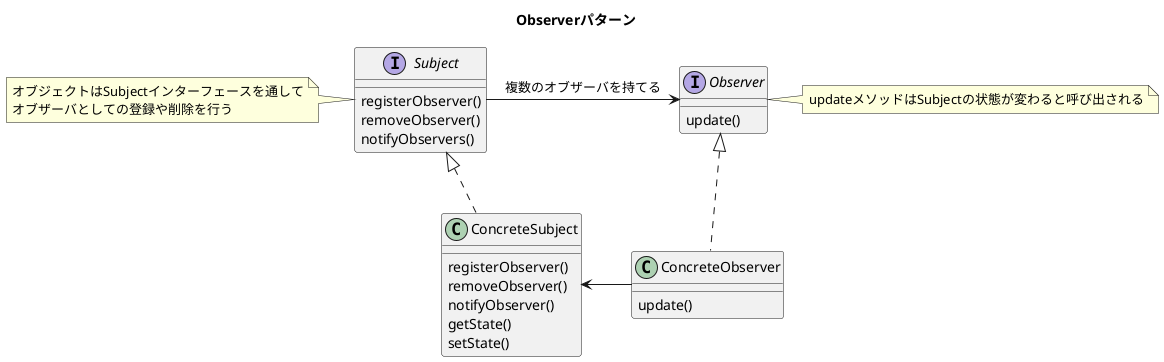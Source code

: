 @startuml

title Observerパターン

interface Subject {
    registerObserver()
    removeObserver()
    notifyObservers()
}
note left
 オブジェクトはSubjectインターフェースを通して
 オブザーバとしての登録や削除を行う
end note

interface Observer {
    update()
}
note right
 updateメソッドはSubjectの状態が変わると呼び出される
end note

class ConcreteSubject {
    registerObserver()
    removeObserver()
    notifyObserver()
    getState()
    setState()
}

class ConcreteObserver {
    update()
}

ConcreteSubject .up.|> Subject
ConcreteObserver .up.|> Observer
Subject -right-> Observer : 複数のオブザーバを持てる
ConcreteObserver -left-> ConcreteSubject

@enduml